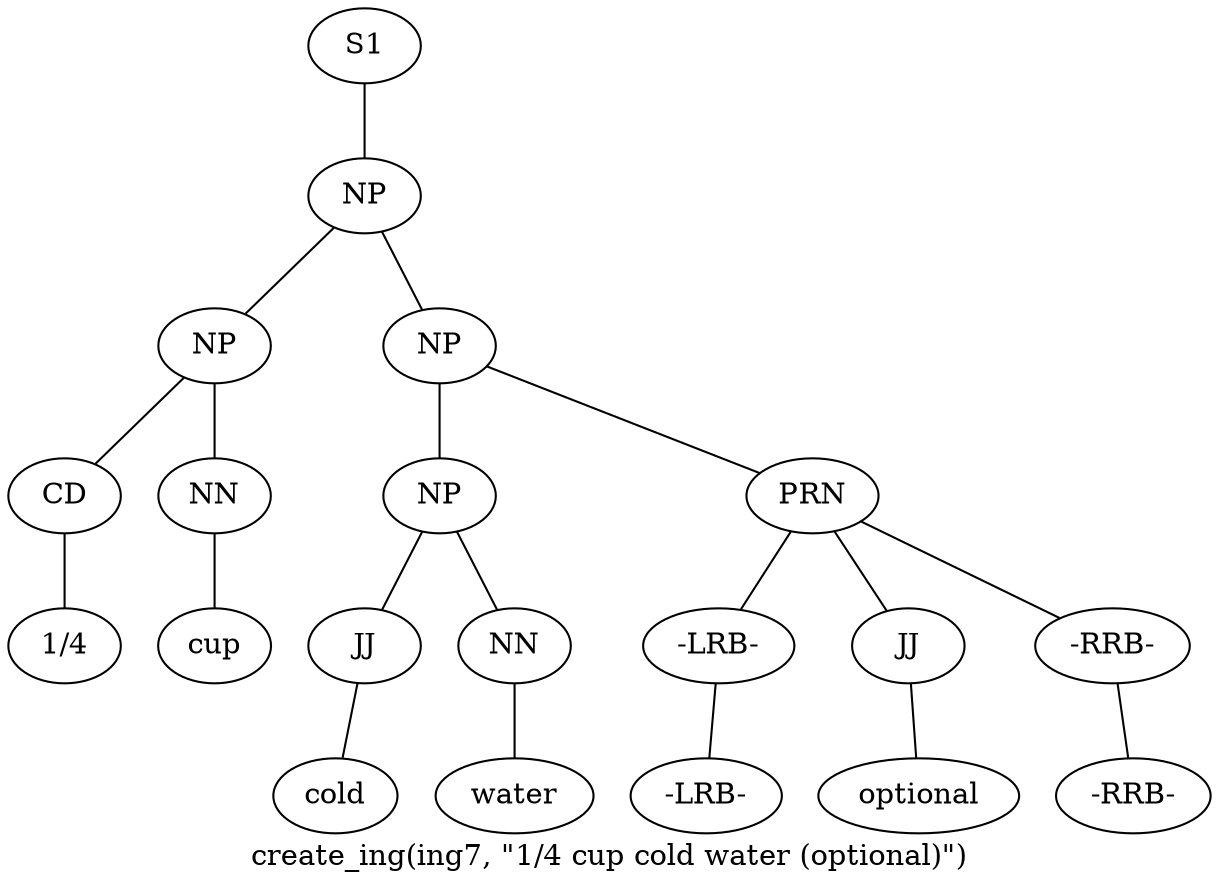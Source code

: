 graph SyntaxGraph {
	label = "create_ing(ing7, \"1/4 cup cold water (optional)\")";
	Node0 [label="S1"];
	Node1 [label="NP"];
	Node2 [label="NP"];
	Node3 [label="CD"];
	Node4 [label="1/4"];
	Node5 [label="NN"];
	Node6 [label="cup"];
	Node7 [label="NP"];
	Node8 [label="NP"];
	Node9 [label="JJ"];
	Node10 [label="cold"];
	Node11 [label="NN"];
	Node12 [label="water"];
	Node13 [label="PRN"];
	Node14 [label="-LRB-"];
	Node15 [label="-LRB-"];
	Node16 [label="JJ"];
	Node17 [label="optional"];
	Node18 [label="-RRB-"];
	Node19 [label="-RRB-"];

	Node0 -- Node1;
	Node1 -- Node2;
	Node1 -- Node7;
	Node2 -- Node3;
	Node2 -- Node5;
	Node3 -- Node4;
	Node5 -- Node6;
	Node7 -- Node8;
	Node7 -- Node13;
	Node8 -- Node9;
	Node8 -- Node11;
	Node9 -- Node10;
	Node11 -- Node12;
	Node13 -- Node14;
	Node13 -- Node16;
	Node13 -- Node18;
	Node14 -- Node15;
	Node16 -- Node17;
	Node18 -- Node19;
}